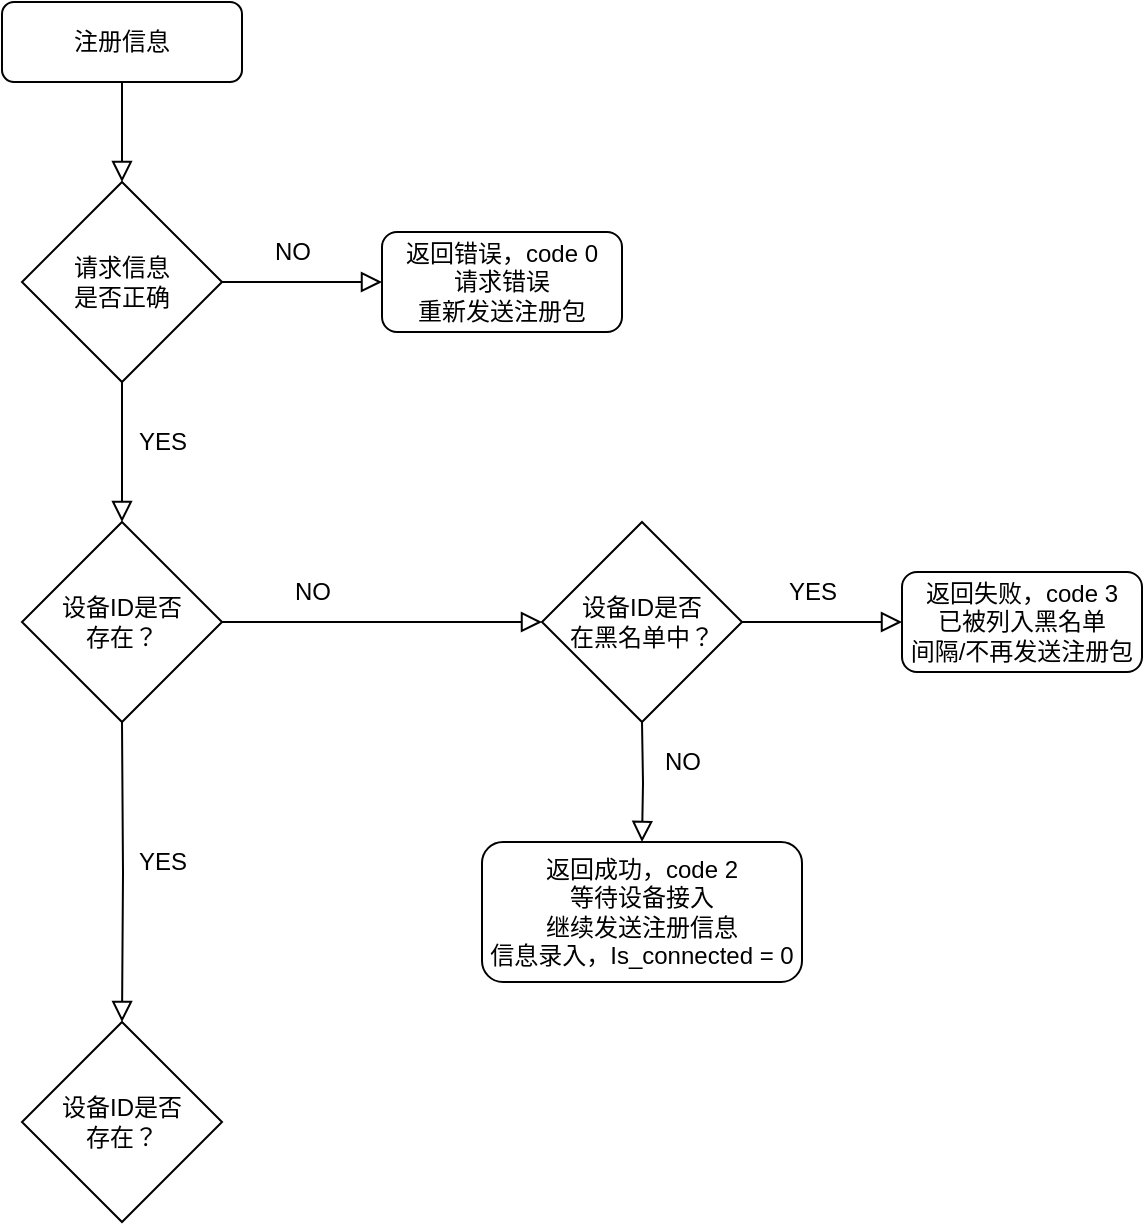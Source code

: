 <mxfile version="14.7.0" type="github">
  <diagram id="C5RBs43oDa-KdzZeNtuy" name="Page-1">
    <mxGraphModel dx="1030" dy="594" grid="1" gridSize="10" guides="1" tooltips="1" connect="1" arrows="1" fold="1" page="1" pageScale="1" pageWidth="827" pageHeight="1169" math="0" shadow="0">
      <root>
        <mxCell id="WIyWlLk6GJQsqaUBKTNV-0" />
        <mxCell id="WIyWlLk6GJQsqaUBKTNV-1" parent="WIyWlLk6GJQsqaUBKTNV-0" />
        <mxCell id="WIyWlLk6GJQsqaUBKTNV-2" value="" style="rounded=0;html=1;jettySize=auto;orthogonalLoop=1;fontSize=11;endArrow=block;endFill=0;endSize=8;strokeWidth=1;shadow=0;labelBackgroundColor=none;edgeStyle=orthogonalEdgeStyle;" parent="WIyWlLk6GJQsqaUBKTNV-1" edge="1">
          <mxGeometry relative="1" as="geometry">
            <mxPoint x="220" y="220" as="sourcePoint" />
            <mxPoint x="220" y="290" as="targetPoint" />
          </mxGeometry>
        </mxCell>
        <mxCell id="WIyWlLk6GJQsqaUBKTNV-3" value="注册信息" style="rounded=1;whiteSpace=wrap;html=1;fontSize=12;glass=0;strokeWidth=1;shadow=0;" parent="WIyWlLk6GJQsqaUBKTNV-1" vertex="1">
          <mxGeometry x="160" y="30" width="120" height="40" as="geometry" />
        </mxCell>
        <mxCell id="h6Y0QeOJOULvV2HpZk1Y-3" value="设备ID是否&lt;br&gt;在黑名单中？" style="rhombus;whiteSpace=wrap;html=1;rounded=0;" vertex="1" parent="WIyWlLk6GJQsqaUBKTNV-1">
          <mxGeometry x="430" y="290" width="100" height="100" as="geometry" />
        </mxCell>
        <mxCell id="h6Y0QeOJOULvV2HpZk1Y-8" value="返回错误，code 0&lt;br&gt;请求错误&lt;br&gt;重新发送注册包" style="rounded=1;whiteSpace=wrap;html=1;" vertex="1" parent="WIyWlLk6GJQsqaUBKTNV-1">
          <mxGeometry x="350" y="145" width="120" height="50" as="geometry" />
        </mxCell>
        <mxCell id="h6Y0QeOJOULvV2HpZk1Y-14" value="" style="endArrow=block;html=1;shadow=0;labelBackgroundColor=none;endSize=8;strokeWidth=1;endFill=0;rounded=0;exitX=1;exitY=0.5;exitDx=0;exitDy=0;entryX=0;entryY=0.5;entryDx=0;entryDy=0;" edge="1" parent="WIyWlLk6GJQsqaUBKTNV-1" target="h6Y0QeOJOULvV2HpZk1Y-3">
          <mxGeometry width="50" height="50" relative="1" as="geometry">
            <mxPoint x="270" y="340" as="sourcePoint" />
            <mxPoint x="440" y="410" as="targetPoint" />
          </mxGeometry>
        </mxCell>
        <mxCell id="h6Y0QeOJOULvV2HpZk1Y-15" value="NO" style="text;html=1;align=center;verticalAlign=middle;resizable=0;points=[];autosize=1;strokeColor=none;" vertex="1" parent="WIyWlLk6GJQsqaUBKTNV-1">
          <mxGeometry x="300" y="315" width="30" height="20" as="geometry" />
        </mxCell>
        <mxCell id="h6Y0QeOJOULvV2HpZk1Y-16" value="" style="endArrow=block;html=1;shadow=0;labelBackgroundColor=none;endSize=8;strokeWidth=1;endFill=0;rounded=0;" edge="1" parent="WIyWlLk6GJQsqaUBKTNV-1" source="h6Y0QeOJOULvV2HpZk1Y-18" target="h6Y0QeOJOULvV2HpZk1Y-8">
          <mxGeometry width="50" height="50" relative="1" as="geometry">
            <mxPoint x="550" y="170" as="sourcePoint" />
            <mxPoint x="570" y="210" as="targetPoint" />
          </mxGeometry>
        </mxCell>
        <mxCell id="h6Y0QeOJOULvV2HpZk1Y-18" value="请求信息&lt;br&gt;是否正确" style="rhombus;whiteSpace=wrap;html=1;rounded=0;" vertex="1" parent="WIyWlLk6GJQsqaUBKTNV-1">
          <mxGeometry x="170" y="120" width="100" height="100" as="geometry" />
        </mxCell>
        <mxCell id="h6Y0QeOJOULvV2HpZk1Y-19" value="" style="endArrow=block;html=1;shadow=0;labelBackgroundColor=none;endSize=8;strokeWidth=1;endFill=0;rounded=0;exitX=0.5;exitY=1;exitDx=0;exitDy=0;" edge="1" parent="WIyWlLk6GJQsqaUBKTNV-1" source="WIyWlLk6GJQsqaUBKTNV-3" target="h6Y0QeOJOULvV2HpZk1Y-18">
          <mxGeometry width="50" height="50" relative="1" as="geometry">
            <mxPoint x="210" y="90" as="sourcePoint" />
            <mxPoint x="130" y="90" as="targetPoint" />
          </mxGeometry>
        </mxCell>
        <mxCell id="h6Y0QeOJOULvV2HpZk1Y-20" value="NO" style="text;html=1;align=center;verticalAlign=middle;resizable=0;points=[];autosize=1;strokeColor=none;" vertex="1" parent="WIyWlLk6GJQsqaUBKTNV-1">
          <mxGeometry x="290" y="145" width="30" height="20" as="geometry" />
        </mxCell>
        <mxCell id="h6Y0QeOJOULvV2HpZk1Y-21" value="YES" style="text;html=1;align=center;verticalAlign=middle;resizable=0;points=[];autosize=1;strokeColor=none;" vertex="1" parent="WIyWlLk6GJQsqaUBKTNV-1">
          <mxGeometry x="220" y="240" width="40" height="20" as="geometry" />
        </mxCell>
        <mxCell id="h6Y0QeOJOULvV2HpZk1Y-22" value="设备ID是否&lt;br&gt;存在？" style="rhombus;whiteSpace=wrap;html=1;rounded=0;" vertex="1" parent="WIyWlLk6GJQsqaUBKTNV-1">
          <mxGeometry x="170" y="290" width="100" height="100" as="geometry" />
        </mxCell>
        <mxCell id="h6Y0QeOJOULvV2HpZk1Y-23" value="" style="rounded=0;html=1;jettySize=auto;orthogonalLoop=1;fontSize=11;endArrow=block;endFill=0;endSize=8;strokeWidth=1;shadow=0;labelBackgroundColor=none;edgeStyle=orthogonalEdgeStyle;entryX=0.5;entryY=0;entryDx=0;entryDy=0;" edge="1" parent="WIyWlLk6GJQsqaUBKTNV-1" target="h6Y0QeOJOULvV2HpZk1Y-32">
          <mxGeometry relative="1" as="geometry">
            <mxPoint x="480" y="390" as="sourcePoint" />
            <mxPoint x="480" y="460" as="targetPoint" />
          </mxGeometry>
        </mxCell>
        <mxCell id="h6Y0QeOJOULvV2HpZk1Y-25" value="返回失败，code 3&lt;br&gt;已被列入黑名单&lt;br&gt;间隔/不再发送注册包" style="rounded=1;whiteSpace=wrap;html=1;" vertex="1" parent="WIyWlLk6GJQsqaUBKTNV-1">
          <mxGeometry x="610" y="315" width="120" height="50" as="geometry" />
        </mxCell>
        <mxCell id="h6Y0QeOJOULvV2HpZk1Y-28" value="" style="endArrow=block;html=1;shadow=0;labelBackgroundColor=none;endSize=8;strokeWidth=1;endFill=0;rounded=0;" edge="1" parent="WIyWlLk6GJQsqaUBKTNV-1" target="h6Y0QeOJOULvV2HpZk1Y-25">
          <mxGeometry width="50" height="50" relative="1" as="geometry">
            <mxPoint x="530" y="340" as="sourcePoint" />
            <mxPoint x="830" y="380" as="targetPoint" />
          </mxGeometry>
        </mxCell>
        <mxCell id="h6Y0QeOJOULvV2HpZk1Y-29" value="YES" style="text;html=1;align=center;verticalAlign=middle;resizable=0;points=[];autosize=1;strokeColor=none;" vertex="1" parent="WIyWlLk6GJQsqaUBKTNV-1">
          <mxGeometry x="545" y="315" width="40" height="20" as="geometry" />
        </mxCell>
        <mxCell id="h6Y0QeOJOULvV2HpZk1Y-30" value="NO" style="text;html=1;align=center;verticalAlign=middle;resizable=0;points=[];autosize=1;strokeColor=none;" vertex="1" parent="WIyWlLk6GJQsqaUBKTNV-1">
          <mxGeometry x="485" y="400" width="30" height="20" as="geometry" />
        </mxCell>
        <mxCell id="h6Y0QeOJOULvV2HpZk1Y-32" value="返回成功，code 2&lt;br&gt;等待设备接入&lt;br&gt;继续发送注册信息&lt;br&gt;信息录入，Is_connected = 0" style="rounded=1;whiteSpace=wrap;html=1;" vertex="1" parent="WIyWlLk6GJQsqaUBKTNV-1">
          <mxGeometry x="400" y="450" width="160" height="70" as="geometry" />
        </mxCell>
        <mxCell id="h6Y0QeOJOULvV2HpZk1Y-33" value="" style="rounded=0;html=1;jettySize=auto;orthogonalLoop=1;fontSize=11;endArrow=block;endFill=0;endSize=8;strokeWidth=1;shadow=0;labelBackgroundColor=none;edgeStyle=orthogonalEdgeStyle;entryX=0.5;entryY=0;entryDx=0;entryDy=0;" edge="1" parent="WIyWlLk6GJQsqaUBKTNV-1" target="h6Y0QeOJOULvV2HpZk1Y-35">
          <mxGeometry relative="1" as="geometry">
            <mxPoint x="220" y="390" as="sourcePoint" />
            <mxPoint x="220" y="460" as="targetPoint" />
          </mxGeometry>
        </mxCell>
        <mxCell id="h6Y0QeOJOULvV2HpZk1Y-34" value="YES" style="text;html=1;align=center;verticalAlign=middle;resizable=0;points=[];autosize=1;strokeColor=none;" vertex="1" parent="WIyWlLk6GJQsqaUBKTNV-1">
          <mxGeometry x="220" y="450" width="40" height="20" as="geometry" />
        </mxCell>
        <mxCell id="h6Y0QeOJOULvV2HpZk1Y-35" value="设备ID是否&lt;br&gt;存在？" style="rhombus;whiteSpace=wrap;html=1;rounded=0;" vertex="1" parent="WIyWlLk6GJQsqaUBKTNV-1">
          <mxGeometry x="170" y="540" width="100" height="100" as="geometry" />
        </mxCell>
      </root>
    </mxGraphModel>
  </diagram>
</mxfile>
